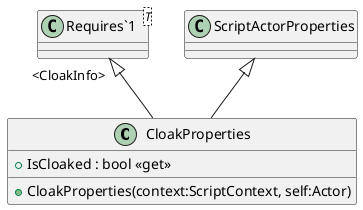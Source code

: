 @startuml
class CloakProperties {
    + CloakProperties(context:ScriptContext, self:Actor)
    + IsCloaked : bool <<get>>
}
class "Requires`1"<T> {
}
ScriptActorProperties <|-- CloakProperties
"Requires`1" "<CloakInfo>" <|-- CloakProperties
@enduml
